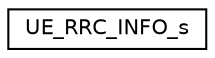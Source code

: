 digraph "Graphical Class Hierarchy"
{
 // LATEX_PDF_SIZE
  edge [fontname="Helvetica",fontsize="10",labelfontname="Helvetica",labelfontsize="10"];
  node [fontname="Helvetica",fontsize="10",shape=record];
  rankdir="LR";
  Node0 [label="UE_RRC_INFO_s",height=0.2,width=0.4,color="black", fillcolor="white", style="filled",URL="$structUE__RRC__INFO__s.html",tooltip=" "];
}
